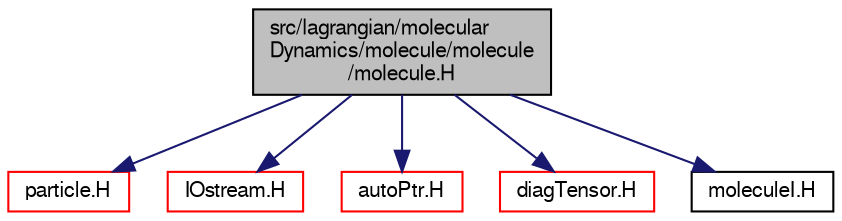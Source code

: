 digraph "src/lagrangian/molecularDynamics/molecule/molecule/molecule.H"
{
  bgcolor="transparent";
  edge [fontname="FreeSans",fontsize="10",labelfontname="FreeSans",labelfontsize="10"];
  node [fontname="FreeSans",fontsize="10",shape=record];
  Node0 [label="src/lagrangian/molecular\lDynamics/molecule/molecule\l/molecule.H",height=0.2,width=0.4,color="black", fillcolor="grey75", style="filled", fontcolor="black"];
  Node0 -> Node1 [color="midnightblue",fontsize="10",style="solid",fontname="FreeSans"];
  Node1 [label="particle.H",height=0.2,width=0.4,color="red",URL="$a04889.html"];
  Node0 -> Node33 [color="midnightblue",fontsize="10",style="solid",fontname="FreeSans"];
  Node33 [label="IOstream.H",height=0.2,width=0.4,color="red",URL="$a09086.html"];
  Node0 -> Node62 [color="midnightblue",fontsize="10",style="solid",fontname="FreeSans"];
  Node62 [label="autoPtr.H",height=0.2,width=0.4,color="red",URL="$a11078.html"];
  Node0 -> Node242 [color="midnightblue",fontsize="10",style="solid",fontname="FreeSans"];
  Node242 [label="diagTensor.H",height=0.2,width=0.4,color="red",URL="$a12200.html"];
  Node0 -> Node295 [color="midnightblue",fontsize="10",style="solid",fontname="FreeSans"];
  Node295 [label="moleculeI.H",height=0.2,width=0.4,color="black",URL="$a06443.html"];
}
